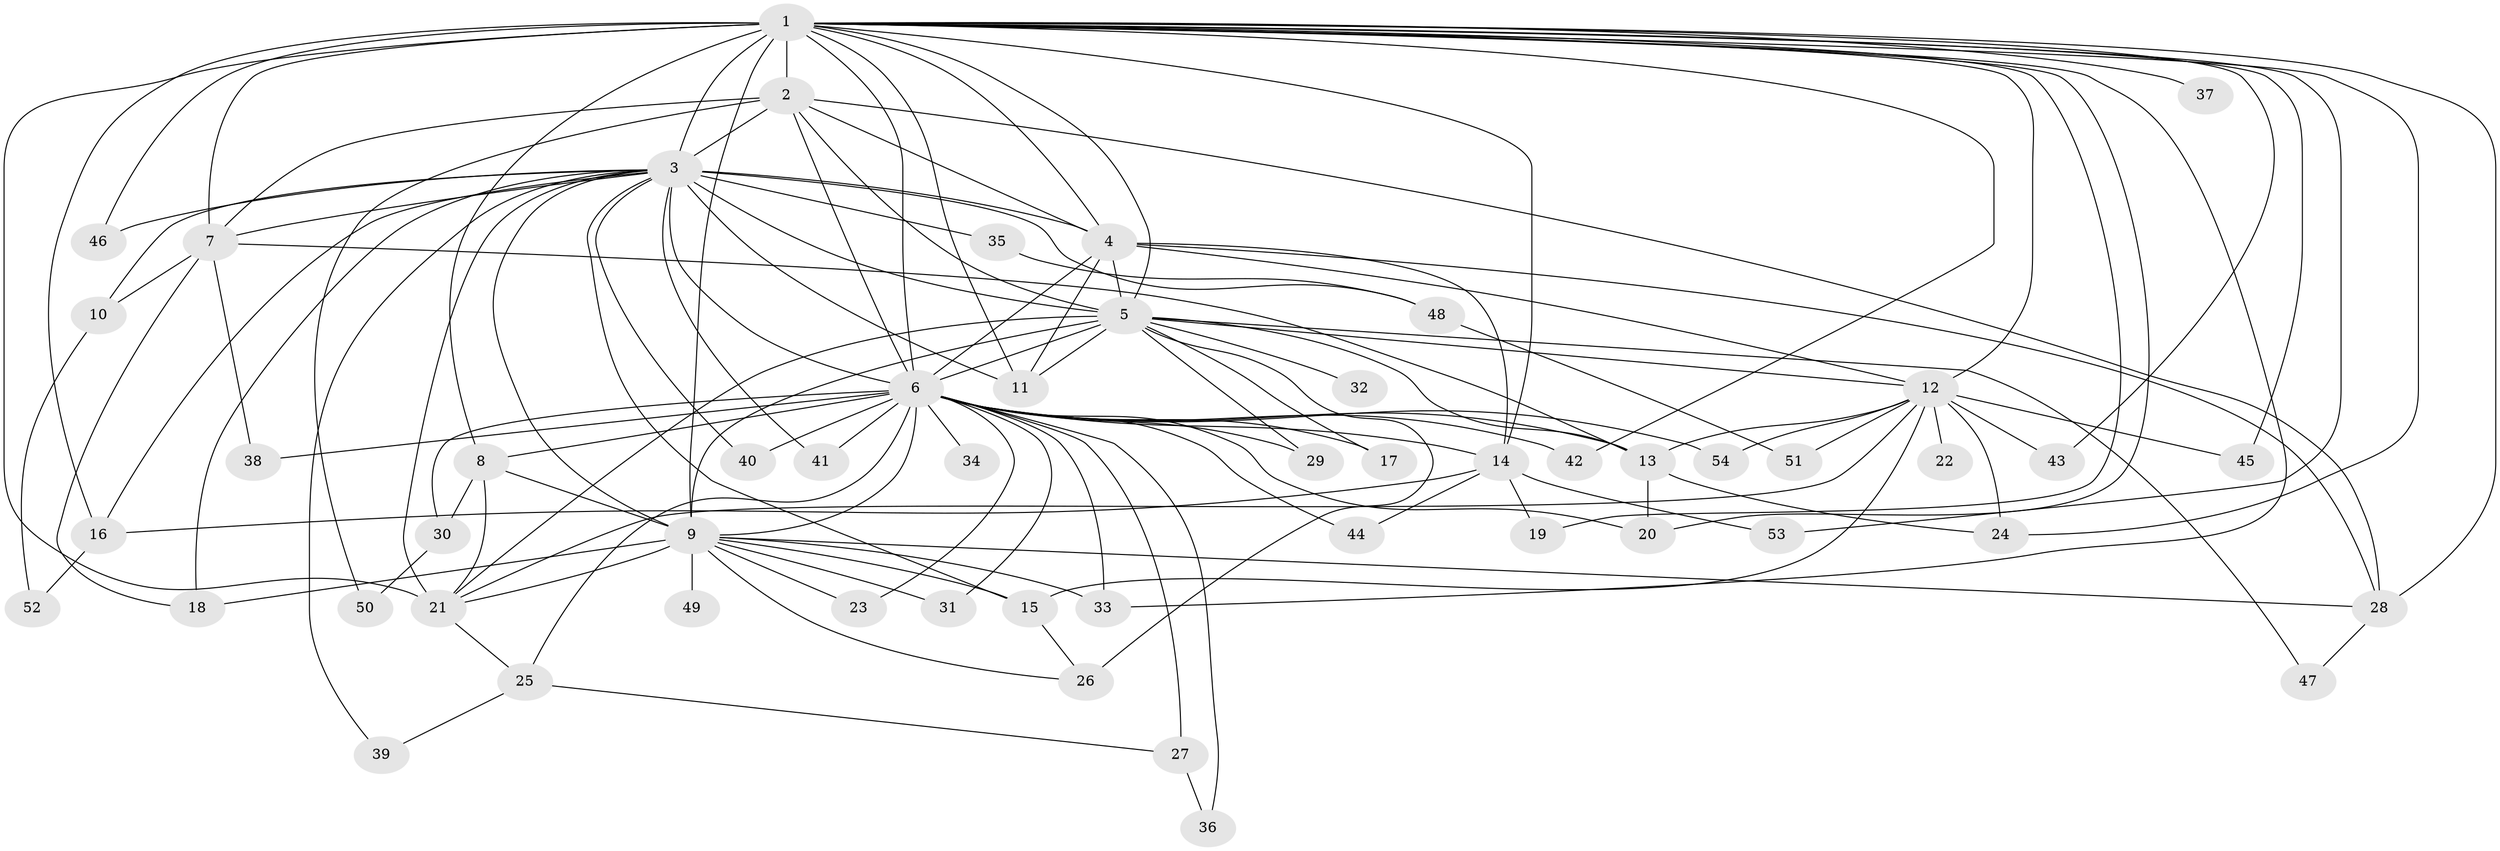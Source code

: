 // original degree distribution, {23: 0.009345794392523364, 15: 0.018691588785046728, 22: 0.009345794392523364, 26: 0.009345794392523364, 14: 0.009345794392523364, 16: 0.009345794392523364, 25: 0.009345794392523364, 37: 0.009345794392523364, 18: 0.009345794392523364, 7: 0.009345794392523364, 3: 0.205607476635514, 8: 0.018691588785046728, 13: 0.009345794392523364, 4: 0.04672897196261682, 6: 0.009345794392523364, 5: 0.028037383177570093, 2: 0.5794392523364486}
// Generated by graph-tools (version 1.1) at 2025/34/03/09/25 02:34:53]
// undirected, 54 vertices, 128 edges
graph export_dot {
graph [start="1"]
  node [color=gray90,style=filled];
  1;
  2;
  3;
  4;
  5;
  6;
  7;
  8;
  9;
  10;
  11;
  12;
  13;
  14;
  15;
  16;
  17;
  18;
  19;
  20;
  21;
  22;
  23;
  24;
  25;
  26;
  27;
  28;
  29;
  30;
  31;
  32;
  33;
  34;
  35;
  36;
  37;
  38;
  39;
  40;
  41;
  42;
  43;
  44;
  45;
  46;
  47;
  48;
  49;
  50;
  51;
  52;
  53;
  54;
  1 -- 2 [weight=10.0];
  1 -- 3 [weight=5.0];
  1 -- 4 [weight=4.0];
  1 -- 5 [weight=4.0];
  1 -- 6 [weight=5.0];
  1 -- 7 [weight=1.0];
  1 -- 8 [weight=1.0];
  1 -- 9 [weight=14.0];
  1 -- 11 [weight=1.0];
  1 -- 12 [weight=1.0];
  1 -- 14 [weight=2.0];
  1 -- 16 [weight=2.0];
  1 -- 19 [weight=1.0];
  1 -- 20 [weight=1.0];
  1 -- 21 [weight=9.0];
  1 -- 24 [weight=1.0];
  1 -- 28 [weight=1.0];
  1 -- 33 [weight=1.0];
  1 -- 37 [weight=1.0];
  1 -- 42 [weight=1.0];
  1 -- 43 [weight=1.0];
  1 -- 45 [weight=1.0];
  1 -- 46 [weight=2.0];
  1 -- 53 [weight=1.0];
  2 -- 3 [weight=3.0];
  2 -- 4 [weight=3.0];
  2 -- 5 [weight=3.0];
  2 -- 6 [weight=3.0];
  2 -- 7 [weight=1.0];
  2 -- 28 [weight=1.0];
  2 -- 50 [weight=1.0];
  3 -- 4 [weight=1.0];
  3 -- 5 [weight=1.0];
  3 -- 6 [weight=1.0];
  3 -- 7 [weight=1.0];
  3 -- 9 [weight=1.0];
  3 -- 10 [weight=1.0];
  3 -- 11 [weight=1.0];
  3 -- 15 [weight=1.0];
  3 -- 16 [weight=1.0];
  3 -- 18 [weight=1.0];
  3 -- 21 [weight=1.0];
  3 -- 35 [weight=1.0];
  3 -- 39 [weight=1.0];
  3 -- 40 [weight=1.0];
  3 -- 41 [weight=1.0];
  3 -- 46 [weight=1.0];
  3 -- 48 [weight=1.0];
  4 -- 5 [weight=1.0];
  4 -- 6 [weight=1.0];
  4 -- 11 [weight=1.0];
  4 -- 12 [weight=1.0];
  4 -- 14 [weight=1.0];
  4 -- 28 [weight=3.0];
  5 -- 6 [weight=1.0];
  5 -- 9 [weight=3.0];
  5 -- 11 [weight=1.0];
  5 -- 12 [weight=1.0];
  5 -- 13 [weight=1.0];
  5 -- 17 [weight=1.0];
  5 -- 21 [weight=2.0];
  5 -- 26 [weight=2.0];
  5 -- 29 [weight=1.0];
  5 -- 32 [weight=1.0];
  5 -- 47 [weight=1.0];
  6 -- 8 [weight=2.0];
  6 -- 9 [weight=3.0];
  6 -- 13 [weight=2.0];
  6 -- 14 [weight=1.0];
  6 -- 17 [weight=1.0];
  6 -- 20 [weight=1.0];
  6 -- 23 [weight=1.0];
  6 -- 25 [weight=1.0];
  6 -- 27 [weight=1.0];
  6 -- 29 [weight=1.0];
  6 -- 30 [weight=1.0];
  6 -- 31 [weight=1.0];
  6 -- 33 [weight=1.0];
  6 -- 34 [weight=1.0];
  6 -- 36 [weight=1.0];
  6 -- 38 [weight=1.0];
  6 -- 40 [weight=1.0];
  6 -- 41 [weight=1.0];
  6 -- 42 [weight=1.0];
  6 -- 44 [weight=1.0];
  6 -- 54 [weight=1.0];
  7 -- 10 [weight=1.0];
  7 -- 13 [weight=1.0];
  7 -- 18 [weight=1.0];
  7 -- 38 [weight=1.0];
  8 -- 9 [weight=1.0];
  8 -- 21 [weight=1.0];
  8 -- 30 [weight=1.0];
  9 -- 15 [weight=1.0];
  9 -- 18 [weight=1.0];
  9 -- 21 [weight=2.0];
  9 -- 23 [weight=1.0];
  9 -- 26 [weight=1.0];
  9 -- 28 [weight=1.0];
  9 -- 31 [weight=1.0];
  9 -- 33 [weight=1.0];
  9 -- 49 [weight=2.0];
  10 -- 52 [weight=1.0];
  12 -- 13 [weight=1.0];
  12 -- 15 [weight=1.0];
  12 -- 21 [weight=2.0];
  12 -- 22 [weight=1.0];
  12 -- 24 [weight=1.0];
  12 -- 43 [weight=1.0];
  12 -- 45 [weight=1.0];
  12 -- 51 [weight=1.0];
  12 -- 54 [weight=1.0];
  13 -- 20 [weight=3.0];
  13 -- 24 [weight=1.0];
  14 -- 16 [weight=1.0];
  14 -- 19 [weight=1.0];
  14 -- 44 [weight=1.0];
  14 -- 53 [weight=1.0];
  15 -- 26 [weight=1.0];
  16 -- 52 [weight=1.0];
  21 -- 25 [weight=1.0];
  25 -- 27 [weight=1.0];
  25 -- 39 [weight=1.0];
  27 -- 36 [weight=1.0];
  28 -- 47 [weight=1.0];
  30 -- 50 [weight=1.0];
  35 -- 48 [weight=1.0];
  48 -- 51 [weight=1.0];
}

